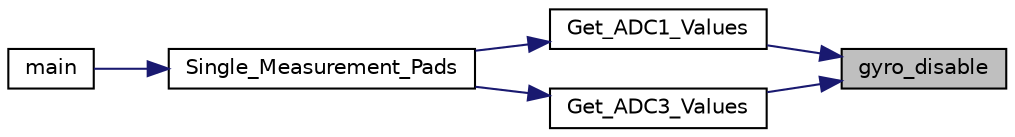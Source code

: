 digraph "gyro_disable"
{
 // LATEX_PDF_SIZE
  edge [fontname="Helvetica",fontsize="10",labelfontname="Helvetica",labelfontsize="10"];
  node [fontname="Helvetica",fontsize="10",shape=record];
  rankdir="RL";
  Node1 [label="gyro_disable",height=0.2,width=0.4,color="black", fillcolor="grey75", style="filled", fontcolor="black",tooltip="Disables gyro in order to measure on pin PC1."];
  Node1 -> Node2 [dir="back",color="midnightblue",fontsize="10",style="solid",fontname="Helvetica"];
  Node2 [label="Get_ADC1_Values",height=0.2,width=0.4,color="black", fillcolor="white", style="filled",URL="$measure_8c.html#ac5e4d3ca3005c4f2a3103576271d357d",tooltip="Reads value from ADC of PAD1."];
  Node2 -> Node3 [dir="back",color="midnightblue",fontsize="10",style="solid",fontname="Helvetica"];
  Node3 [label="Single_Measurement_Pads",height=0.2,width=0.4,color="black", fillcolor="white", style="filled",URL="$calculations_8c.html#a91e6a19a001aad3ebbbdb9d01e24c9c9",tooltip="Reads one period of samples, calculates the."];
  Node3 -> Node4 [dir="back",color="midnightblue",fontsize="10",style="solid",fontname="Helvetica"];
  Node4 [label="main",height=0.2,width=0.4,color="black", fillcolor="white", style="filled",URL="$main_8c.html#a840291bc02cba5474a4cb46a9b9566fe",tooltip="The application entry point."];
  Node1 -> Node5 [dir="back",color="midnightblue",fontsize="10",style="solid",fontname="Helvetica"];
  Node5 [label="Get_ADC3_Values",height=0.2,width=0.4,color="black", fillcolor="white", style="filled",URL="$measure_8c.html#a512f60472a91474ff08abcf7389cd275",tooltip="Reads value from ADC of PAD2."];
  Node5 -> Node3 [dir="back",color="midnightblue",fontsize="10",style="solid",fontname="Helvetica"];
}
